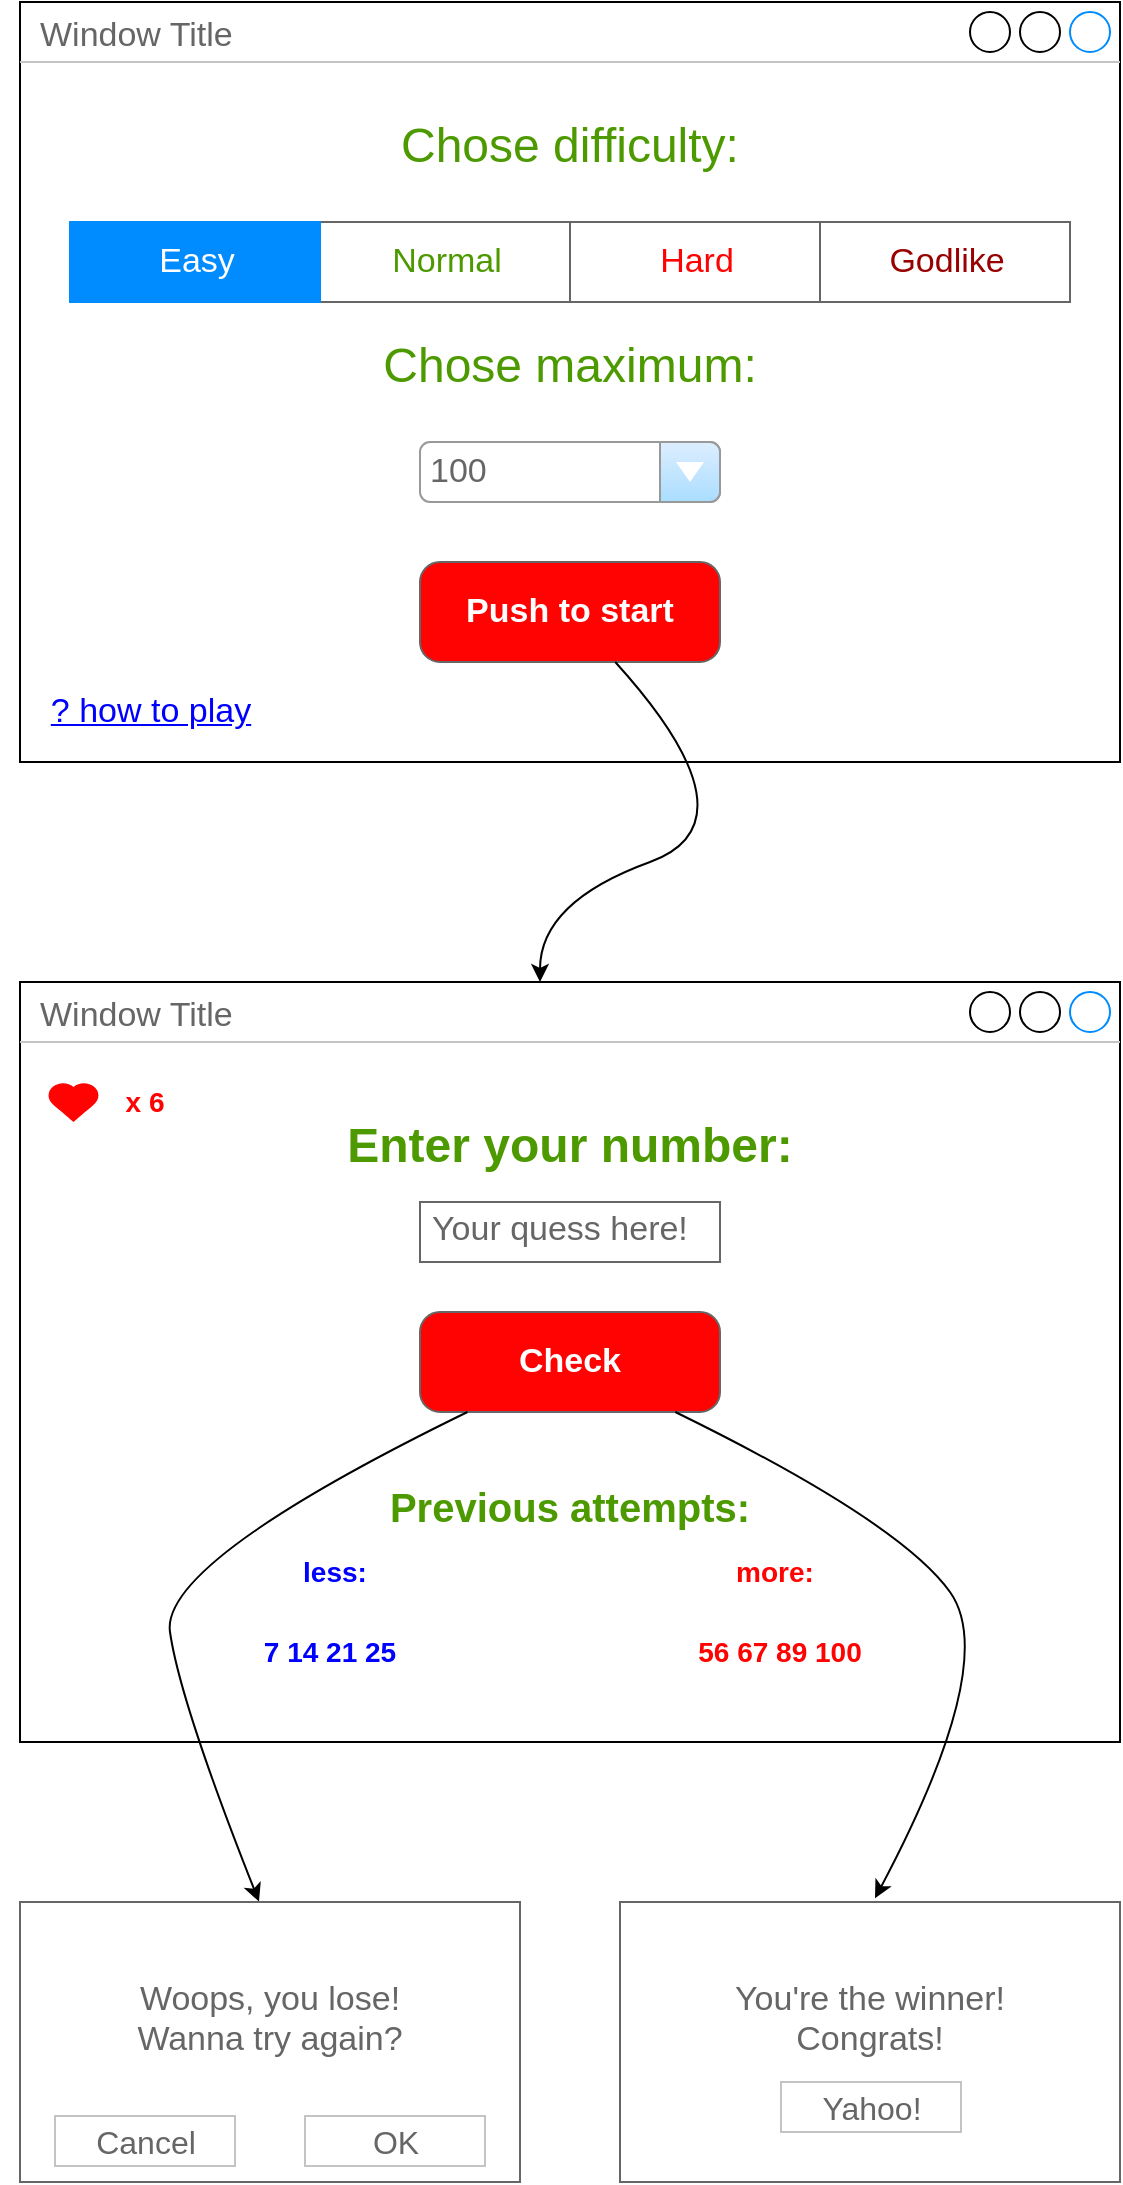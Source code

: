 <mxfile version="20.3.3" type="device"><diagram id="QwIjdijOgz1lJmeDYeFt" name="Page-1"><mxGraphModel dx="1038" dy="579" grid="1" gridSize="10" guides="1" tooltips="1" connect="1" arrows="1" fold="1" page="1" pageScale="1" pageWidth="850" pageHeight="1100" math="0" shadow="0"><root><mxCell id="0"/><mxCell id="1" parent="0"/><mxCell id="hdg_-8T2f99zK4gN4JJl-1" value="Window Title" style="strokeWidth=1;shadow=0;dashed=0;align=center;html=1;shape=mxgraph.mockup.containers.window;align=left;verticalAlign=top;spacingLeft=8;strokeColor2=#008cff;strokeColor3=#c4c4c4;fontColor=#666666;mainText=;fontSize=17;labelBackgroundColor=none;" vertex="1" parent="1"><mxGeometry x="120" y="70" width="550" height="380" as="geometry"/></mxCell><mxCell id="hdg_-8T2f99zK4gN4JJl-2" value="Push to start" style="strokeWidth=1;shadow=0;dashed=0;align=center;html=1;shape=mxgraph.mockup.buttons.button;strokeColor=#666666;fontColor=#ffffff;mainText=;buttonStyle=round;fontSize=17;fontStyle=1;fillColor=#FF0303;whiteSpace=wrap;" vertex="1" parent="1"><mxGeometry x="320" y="350" width="150" height="50" as="geometry"/></mxCell><mxCell id="hdg_-8T2f99zK4gN4JJl-8" value="" style="strokeWidth=1;shadow=0;dashed=0;align=center;html=1;shape=mxgraph.mockup.text.rrect;rSize=0;strokeColor=#666666;" vertex="1" parent="1"><mxGeometry x="145" y="180" width="500" height="40" as="geometry"/></mxCell><mxCell id="hdg_-8T2f99zK4gN4JJl-9" value="&lt;font color=&quot;#4d9900&quot;&gt;Normal&lt;/font&gt;" style="strokeColor=inherit;fillColor=inherit;gradientColor=inherit;strokeWidth=1;shadow=0;dashed=0;align=center;html=1;shape=mxgraph.mockup.text.rrect;rSize=0;fontSize=17;fontColor=#0000ff;" vertex="1" parent="hdg_-8T2f99zK4gN4JJl-8"><mxGeometry x="125" width="125" height="40" as="geometry"/></mxCell><mxCell id="hdg_-8T2f99zK4gN4JJl-10" value="&lt;font color=&quot;#ff0303&quot;&gt;Hard&lt;/font&gt;" style="strokeColor=inherit;fillColor=inherit;gradientColor=inherit;strokeWidth=1;shadow=0;dashed=0;align=center;html=1;shape=mxgraph.mockup.text.rrect;rSize=0;fontSize=17;fontColor=#0000ff;" vertex="1" parent="hdg_-8T2f99zK4gN4JJl-8"><mxGeometry x="250" width="125" height="40" as="geometry"/></mxCell><mxCell id="hdg_-8T2f99zK4gN4JJl-11" value="&lt;font color=&quot;#990000&quot;&gt;Godlike&lt;/font&gt;" style="strokeColor=inherit;fillColor=inherit;gradientColor=inherit;strokeWidth=1;shadow=0;dashed=0;align=center;html=1;shape=mxgraph.mockup.text.rrect;rSize=0;fontSize=17;fontColor=#0000ff;" vertex="1" parent="hdg_-8T2f99zK4gN4JJl-8"><mxGeometry x="375" width="125" height="40" as="geometry"/></mxCell><mxCell id="hdg_-8T2f99zK4gN4JJl-12" value="Easy" style="strokeWidth=1;shadow=0;dashed=0;align=center;html=1;shape=mxgraph.mockup.text.rrect;rSize=0;fontSize=17;fontColor=#ffffff;fillColor=#008cff;strokeColor=#008cff;" vertex="1" parent="hdg_-8T2f99zK4gN4JJl-8"><mxGeometry width="125" height="40" as="geometry"/></mxCell><mxCell id="hdg_-8T2f99zK4gN4JJl-13" value="&lt;h1&gt;&lt;font color=&quot;#4d9900&quot; style=&quot;font-weight: normal;&quot;&gt;Chose difficulty:&lt;/font&gt;&lt;/h1&gt;" style="text;spacingTop=-5;whiteSpace=wrap;html=1;align=center;fontSize=12;fontFamily=Helvetica;fillColor=none;strokeColor=none;" vertex="1" parent="1"><mxGeometry x="270" y="110" width="250" height="50" as="geometry"/></mxCell><mxCell id="hdg_-8T2f99zK4gN4JJl-21" value="100" style="strokeWidth=1;shadow=0;dashed=0;align=center;html=1;shape=mxgraph.mockup.forms.comboBox;strokeColor=#999999;fillColor=#ddeeff;align=left;fillColor2=#aaddff;mainText=;fontColor=#666666;fontSize=17;spacingLeft=3;" vertex="1" parent="1"><mxGeometry x="320" y="290" width="150" height="30" as="geometry"/></mxCell><mxCell id="hdg_-8T2f99zK4gN4JJl-22" value="&lt;h1&gt;&lt;font color=&quot;#4d9900&quot; style=&quot;font-weight: normal;&quot;&gt;Chose maximum:&lt;/font&gt;&lt;/h1&gt;" style="text;spacingTop=-5;whiteSpace=wrap;html=1;align=center;fontSize=12;fontFamily=Helvetica;fillColor=none;strokeColor=none;" vertex="1" parent="1"><mxGeometry x="270" y="220" width="250" height="35" as="geometry"/></mxCell><mxCell id="hdg_-8T2f99zK4gN4JJl-23" value="" style="curved=1;endArrow=classic;html=1;rounded=0;fontColor=#0000FF;" edge="1" parent="1" source="hdg_-8T2f99zK4gN4JJl-2"><mxGeometry width="50" height="50" relative="1" as="geometry"><mxPoint x="400" y="550" as="sourcePoint"/><mxPoint x="380" y="560" as="targetPoint"/><Array as="points"><mxPoint x="490" y="480"/><mxPoint x="380" y="520"/></Array></mxGeometry></mxCell><mxCell id="hdg_-8T2f99zK4gN4JJl-24" value="Window Title" style="strokeWidth=1;shadow=0;dashed=0;align=center;html=1;shape=mxgraph.mockup.containers.window;align=left;verticalAlign=top;spacingLeft=8;strokeColor2=#008cff;strokeColor3=#c4c4c4;fontColor=#666666;mainText=;fontSize=17;labelBackgroundColor=none;fillColor=none;" vertex="1" parent="1"><mxGeometry x="120" y="560" width="550" height="380" as="geometry"/></mxCell><mxCell id="hdg_-8T2f99zK4gN4JJl-25" value="Check" style="strokeWidth=1;shadow=0;dashed=0;align=center;html=1;shape=mxgraph.mockup.buttons.button;strokeColor=#666666;fontColor=#ffffff;mainText=;buttonStyle=round;fontSize=17;fontStyle=1;fillColor=#FF0303;whiteSpace=wrap;" vertex="1" parent="1"><mxGeometry x="320" y="725" width="150" height="50" as="geometry"/></mxCell><mxCell id="hdg_-8T2f99zK4gN4JJl-26" value="? how to play" style="shape=rectangle;strokeColor=none;fillColor=none;linkText=;fontSize=17;fontColor=#0000ff;fontStyle=4;html=1;align=center;" vertex="1" parent="1"><mxGeometry x="110" y="410" width="150" height="30" as="geometry"/></mxCell><mxCell id="hdg_-8T2f99zK4gN4JJl-27" value="&lt;h1&gt;&lt;font color=&quot;#4d9900&quot;&gt;Enter your number:&lt;/font&gt;&lt;/h1&gt;" style="text;spacingTop=-5;whiteSpace=wrap;html=1;align=center;fontSize=12;fontFamily=Helvetica;fillColor=none;strokeColor=none;" vertex="1" parent="1"><mxGeometry x="270" y="610" width="250" height="35" as="geometry"/></mxCell><mxCell id="hdg_-8T2f99zK4gN4JJl-28" value="Your quess here!" style="strokeWidth=1;shadow=0;dashed=0;align=center;html=1;shape=mxgraph.mockup.text.textBox;fontColor=#666666;align=left;fontSize=17;spacingLeft=4;spacingTop=-3;strokeColor=#666666;mainText=;fillColor=none;" vertex="1" parent="1"><mxGeometry x="320" y="670" width="150" height="30" as="geometry"/></mxCell><mxCell id="hdg_-8T2f99zK4gN4JJl-29" value="" style="shape=mxgraph.signs.healthcare.heart_1;html=1;pointerEvents=1;fillColor=#FF0303;strokeColor=none;verticalLabelPosition=bottom;verticalAlign=top;align=center;sketch=0;fontColor=#FF0303;" vertex="1" parent="1"><mxGeometry x="133.5" y="610" width="26.5" height="20" as="geometry"/></mxCell><mxCell id="hdg_-8T2f99zK4gN4JJl-30" value="&lt;font color=&quot;#ff0303&quot; style=&quot;font-size: 14px;&quot;&gt;&lt;b style=&quot;&quot;&gt;x 6&lt;/b&gt;&lt;/font&gt;" style="text;html=1;strokeColor=none;fillColor=none;align=center;verticalAlign=middle;whiteSpace=wrap;rounded=0;fontColor=#0000FF;" vertex="1" parent="1"><mxGeometry x="160" y="605" width="45" height="30" as="geometry"/></mxCell><mxCell id="hdg_-8T2f99zK4gN4JJl-32" value="&lt;h1&gt;&lt;span style=&quot;font-size: 20px;&quot;&gt;&lt;font color=&quot;#4d9900&quot;&gt;Previous attempts:&lt;/font&gt;&lt;/span&gt;&lt;/h1&gt;" style="text;spacingTop=-5;whiteSpace=wrap;html=1;align=center;fontSize=12;fontFamily=Helvetica;fillColor=none;strokeColor=none;" vertex="1" parent="1"><mxGeometry x="270" y="790" width="250" height="70" as="geometry"/></mxCell><mxCell id="hdg_-8T2f99zK4gN4JJl-33" value="&lt;span style=&quot;font-size: 14px;&quot;&gt;&lt;b style=&quot;&quot;&gt;7 14 21 25&lt;/b&gt;&lt;/span&gt;" style="text;html=1;strokeColor=none;fillColor=none;align=center;verticalAlign=middle;whiteSpace=wrap;rounded=0;fontColor=#0000FF;" vertex="1" parent="1"><mxGeometry x="205" y="880" width="140" height="30" as="geometry"/></mxCell><mxCell id="hdg_-8T2f99zK4gN4JJl-34" value="&lt;span style=&quot;font-size: 14px;&quot;&gt;&lt;b style=&quot;&quot;&gt;less:&lt;/b&gt;&lt;/span&gt;" style="text;html=1;strokeColor=none;fillColor=none;align=center;verticalAlign=middle;whiteSpace=wrap;rounded=0;fontColor=#0000FF;" vertex="1" parent="1"><mxGeometry x="205" y="840" width="145" height="30" as="geometry"/></mxCell><mxCell id="hdg_-8T2f99zK4gN4JJl-35" value="&lt;span style=&quot;font-size: 14px;&quot;&gt;&lt;b style=&quot;&quot;&gt;&lt;font color=&quot;#ff0303&quot;&gt;more:&lt;/font&gt;&lt;/b&gt;&lt;/span&gt;" style="text;html=1;strokeColor=none;fillColor=none;align=center;verticalAlign=middle;whiteSpace=wrap;rounded=0;fontColor=#0000FF;" vertex="1" parent="1"><mxGeometry x="425" y="840" width="145" height="30" as="geometry"/></mxCell><mxCell id="hdg_-8T2f99zK4gN4JJl-36" value="&lt;span style=&quot;font-size: 14px;&quot;&gt;&lt;b style=&quot;&quot;&gt;&lt;font color=&quot;#ff0303&quot;&gt;56 67 89 100&lt;/font&gt;&lt;/b&gt;&lt;/span&gt;" style="text;html=1;strokeColor=none;fillColor=none;align=center;verticalAlign=middle;whiteSpace=wrap;rounded=0;fontColor=#0000FF;" vertex="1" parent="1"><mxGeometry x="430" y="880" width="140" height="30" as="geometry"/></mxCell><mxCell id="hdg_-8T2f99zK4gN4JJl-38" value="" style="curved=1;endArrow=classic;html=1;rounded=0;fontSize=20;fontColor=#FF0303;entryX=0.478;entryY=-0.007;entryDx=0;entryDy=0;entryPerimeter=0;" edge="1" parent="1" source="hdg_-8T2f99zK4gN4JJl-25"><mxGeometry width="50" height="50" relative="1" as="geometry"><mxPoint x="390" y="910" as="sourcePoint"/><mxPoint x="239.5" y="1019.79" as="targetPoint"/><Array as="points"><mxPoint x="190" y="850"/><mxPoint x="200" y="920"/></Array></mxGeometry></mxCell><mxCell id="hdg_-8T2f99zK4gN4JJl-39" value="Woops, you lose! &lt;br&gt;Wanna try again?" style="strokeWidth=1;shadow=0;dashed=0;align=center;html=1;shape=mxgraph.mockup.containers.rrect;rSize=0;strokeColor=#666666;fontColor=#666666;fontSize=17;verticalAlign=top;whiteSpace=wrap;fillColor=#ffffff;spacingTop=32;" vertex="1" parent="1"><mxGeometry x="120" y="1020" width="250" height="140" as="geometry"/></mxCell><mxCell id="hdg_-8T2f99zK4gN4JJl-42" value="Cancel" style="strokeWidth=1;shadow=0;dashed=0;align=center;html=1;shape=mxgraph.mockup.containers.rrect;rSize=0;fontSize=16;fontColor=#666666;strokeColor=#c4c4c4;whiteSpace=wrap;fillColor=none;" vertex="1" parent="hdg_-8T2f99zK4gN4JJl-39"><mxGeometry x="0.25" y="1" width="90" height="25" relative="1" as="geometry"><mxPoint x="-45" y="-33" as="offset"/></mxGeometry></mxCell><mxCell id="hdg_-8T2f99zK4gN4JJl-43" value="OK" style="strokeWidth=1;shadow=0;dashed=0;align=center;html=1;shape=mxgraph.mockup.containers.rrect;rSize=0;fontSize=16;fontColor=#666666;strokeColor=#c4c4c4;whiteSpace=wrap;fillColor=none;" vertex="1" parent="hdg_-8T2f99zK4gN4JJl-39"><mxGeometry x="0.75" y="1" width="90" height="25" relative="1" as="geometry"><mxPoint x="-45" y="-33" as="offset"/></mxGeometry></mxCell><mxCell id="hdg_-8T2f99zK4gN4JJl-44" value="You're the winner!&lt;br&gt;Congrats!" style="strokeWidth=1;shadow=0;dashed=0;align=center;html=1;shape=mxgraph.mockup.containers.rrect;rSize=0;strokeColor=#666666;fontColor=#666666;fontSize=17;verticalAlign=top;whiteSpace=wrap;fillColor=#ffffff;spacingTop=32;" vertex="1" parent="1"><mxGeometry x="420" y="1020" width="250" height="140" as="geometry"/></mxCell><mxCell id="hdg_-8T2f99zK4gN4JJl-46" value="Yahoo!" style="strokeWidth=1;shadow=0;dashed=0;align=center;html=1;shape=mxgraph.mockup.containers.rrect;rSize=0;fontSize=16;fontColor=#666666;strokeColor=#c4c4c4;whiteSpace=wrap;fillColor=none;" vertex="1" parent="hdg_-8T2f99zK4gN4JJl-44"><mxGeometry x="0.75" y="1" width="90" height="25" relative="1" as="geometry"><mxPoint x="-107" y="-50" as="offset"/></mxGeometry></mxCell><mxCell id="hdg_-8T2f99zK4gN4JJl-49" value="" style="curved=1;endArrow=classic;html=1;rounded=0;fontSize=20;fontColor=#FF0303;entryX=0.51;entryY=-0.013;entryDx=0;entryDy=0;entryPerimeter=0;exitX=0.851;exitY=1;exitDx=0;exitDy=0;exitPerimeter=0;" edge="1" parent="1" source="hdg_-8T2f99zK4gN4JJl-25" target="hdg_-8T2f99zK4gN4JJl-44"><mxGeometry width="50" height="50" relative="1" as="geometry"><mxPoint x="390" y="1010" as="sourcePoint"/><mxPoint x="440" y="960" as="targetPoint"/><Array as="points"><mxPoint x="560" y="830"/><mxPoint x="610" y="900"/></Array></mxGeometry></mxCell></root></mxGraphModel></diagram></mxfile>